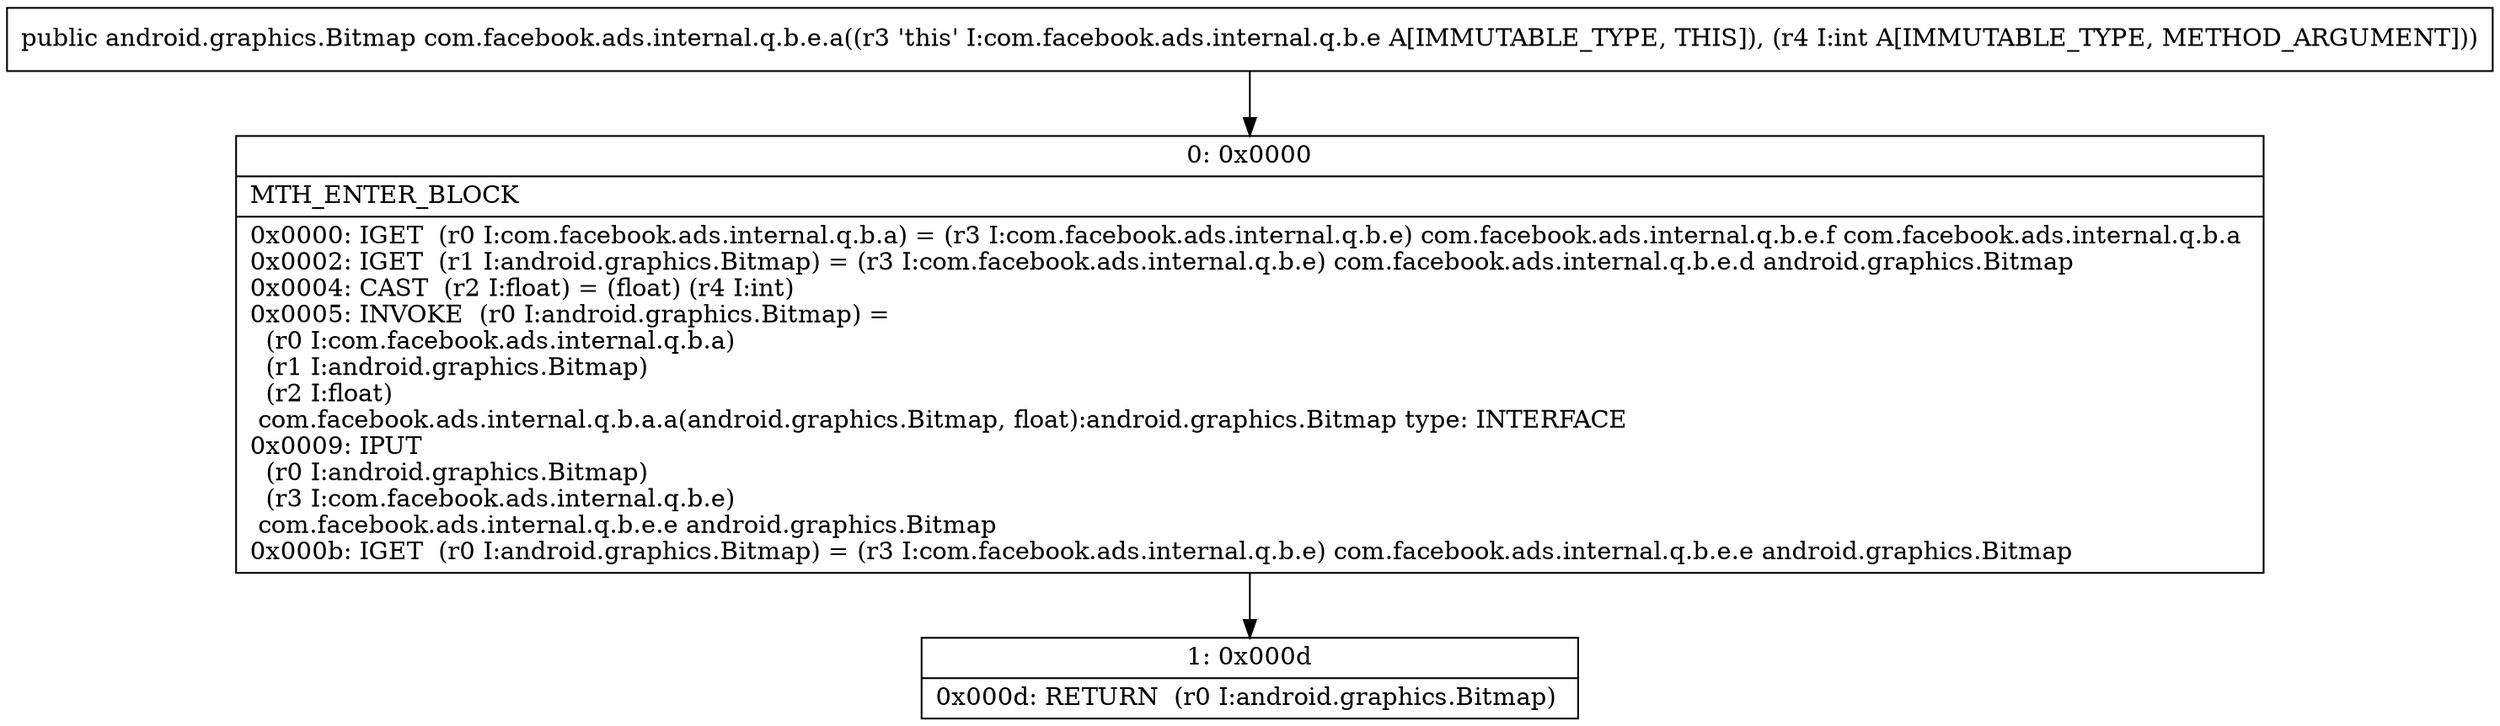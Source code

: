 digraph "CFG forcom.facebook.ads.internal.q.b.e.a(I)Landroid\/graphics\/Bitmap;" {
Node_0 [shape=record,label="{0\:\ 0x0000|MTH_ENTER_BLOCK\l|0x0000: IGET  (r0 I:com.facebook.ads.internal.q.b.a) = (r3 I:com.facebook.ads.internal.q.b.e) com.facebook.ads.internal.q.b.e.f com.facebook.ads.internal.q.b.a \l0x0002: IGET  (r1 I:android.graphics.Bitmap) = (r3 I:com.facebook.ads.internal.q.b.e) com.facebook.ads.internal.q.b.e.d android.graphics.Bitmap \l0x0004: CAST  (r2 I:float) = (float) (r4 I:int) \l0x0005: INVOKE  (r0 I:android.graphics.Bitmap) = \l  (r0 I:com.facebook.ads.internal.q.b.a)\l  (r1 I:android.graphics.Bitmap)\l  (r2 I:float)\l com.facebook.ads.internal.q.b.a.a(android.graphics.Bitmap, float):android.graphics.Bitmap type: INTERFACE \l0x0009: IPUT  \l  (r0 I:android.graphics.Bitmap)\l  (r3 I:com.facebook.ads.internal.q.b.e)\l com.facebook.ads.internal.q.b.e.e android.graphics.Bitmap \l0x000b: IGET  (r0 I:android.graphics.Bitmap) = (r3 I:com.facebook.ads.internal.q.b.e) com.facebook.ads.internal.q.b.e.e android.graphics.Bitmap \l}"];
Node_1 [shape=record,label="{1\:\ 0x000d|0x000d: RETURN  (r0 I:android.graphics.Bitmap) \l}"];
MethodNode[shape=record,label="{public android.graphics.Bitmap com.facebook.ads.internal.q.b.e.a((r3 'this' I:com.facebook.ads.internal.q.b.e A[IMMUTABLE_TYPE, THIS]), (r4 I:int A[IMMUTABLE_TYPE, METHOD_ARGUMENT])) }"];
MethodNode -> Node_0;
Node_0 -> Node_1;
}

